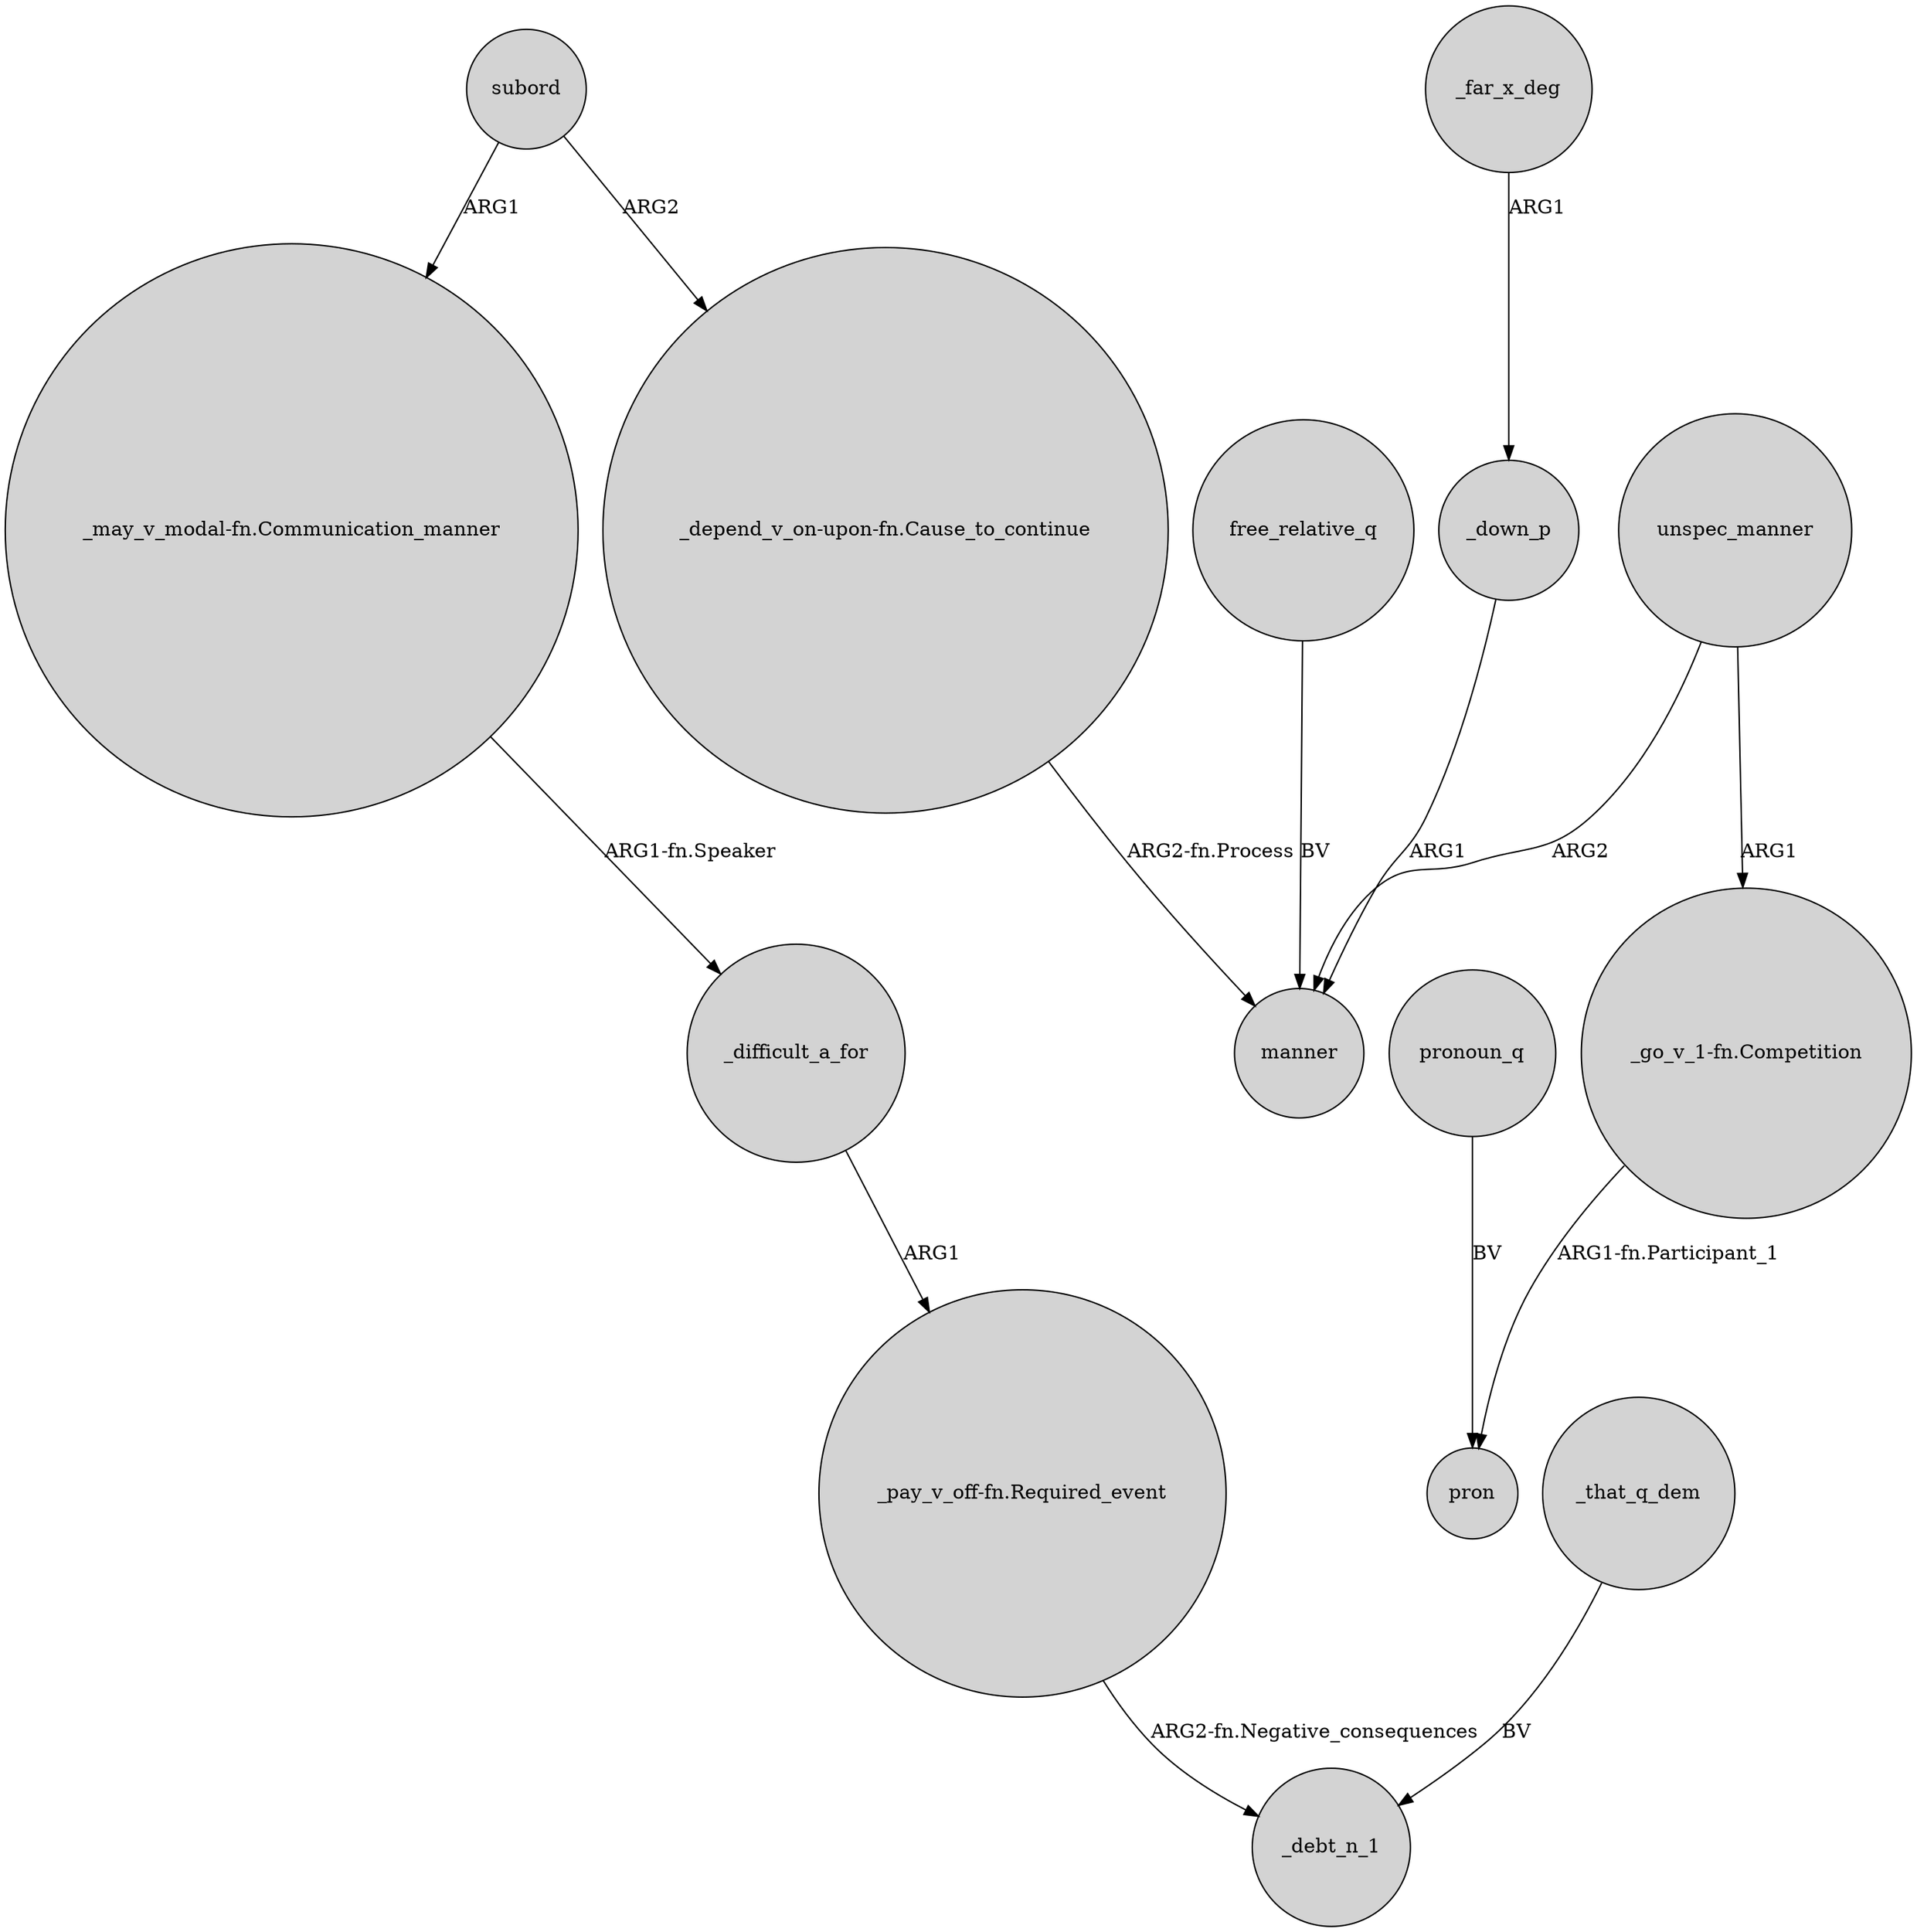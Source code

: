 digraph {
	node [shape=circle style=filled]
	subord -> "_depend_v_on-upon-fn.Cause_to_continue" [label=ARG2]
	"_depend_v_on-upon-fn.Cause_to_continue" -> manner [label="ARG2-fn.Process"]
	unspec_manner -> manner [label=ARG2]
	"_go_v_1-fn.Competition" -> pron [label="ARG1-fn.Participant_1"]
	"_pay_v_off-fn.Required_event" -> _debt_n_1 [label="ARG2-fn.Negative_consequences"]
	free_relative_q -> manner [label=BV]
	unspec_manner -> "_go_v_1-fn.Competition" [label=ARG1]
	_far_x_deg -> _down_p [label=ARG1]
	subord -> "_may_v_modal-fn.Communication_manner" [label=ARG1]
	_difficult_a_for -> "_pay_v_off-fn.Required_event" [label=ARG1]
	_down_p -> manner [label=ARG1]
	pronoun_q -> pron [label=BV]
	"_may_v_modal-fn.Communication_manner" -> _difficult_a_for [label="ARG1-fn.Speaker"]
	_that_q_dem -> _debt_n_1 [label=BV]
}

